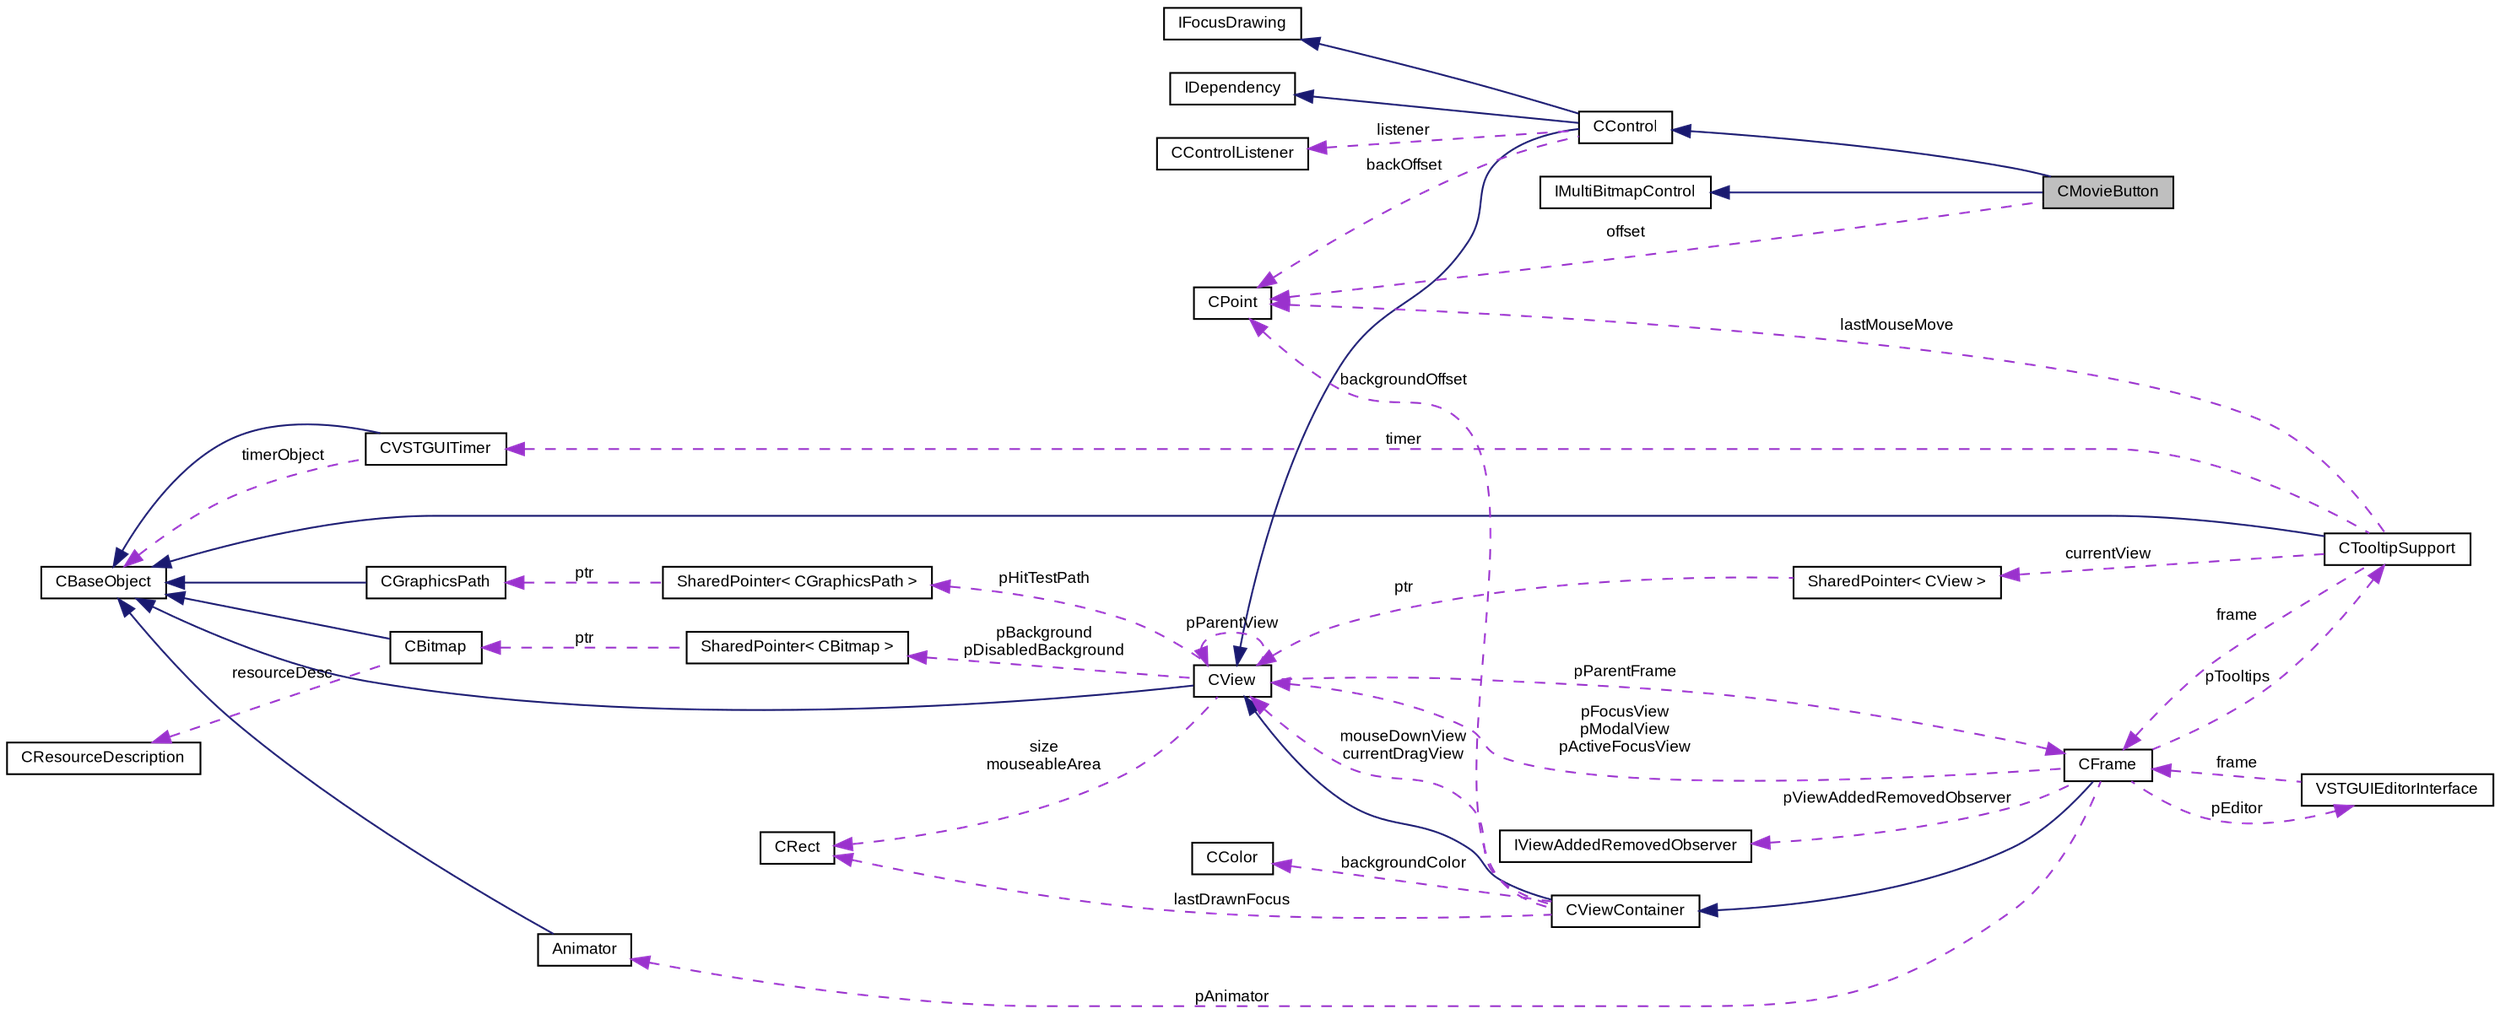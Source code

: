 digraph G
{
  bgcolor="transparent";
  edge [fontname="Arial",fontsize="9",labelfontname="Arial",labelfontsize="9"];
  node [fontname="Arial",fontsize="9",shape=record];
  rankdir=LR;
  Node1 [label="CMovieButton",height=0.2,width=0.4,color="black", fillcolor="grey75", style="filled" fontcolor="black"];
  Node2 -> Node1 [dir=back,color="midnightblue",fontsize="9",style="solid",fontname="Arial"];
  Node2 [label="CControl",height=0.2,width=0.4,color="black",URL="$class_v_s_t_g_u_i_1_1_c_control.html",tooltip="base class of all VSTGUI controls"];
  Node3 -> Node2 [dir=back,color="midnightblue",fontsize="9",style="solid",fontname="Arial"];
  Node3 [label="CView",height=0.2,width=0.4,color="black",URL="$class_v_s_t_g_u_i_1_1_c_view.html",tooltip="Base Class of all view objects."];
  Node4 -> Node3 [dir=back,color="midnightblue",fontsize="9",style="solid",fontname="Arial"];
  Node4 [label="CBaseObject",height=0.2,width=0.4,color="black",URL="$class_v_s_t_g_u_i_1_1_c_base_object.html",tooltip="Base Object with reference counter."];
  Node5 -> Node3 [dir=back,color="darkorchid3",fontsize="9",style="dashed",label="pBackground\npDisabledBackground",fontname="Arial"];
  Node5 [label="SharedPointer\< CBitmap \>",height=0.2,width=0.4,color="black",URL="$class_v_s_t_g_u_i_1_1_shared_pointer.html"];
  Node6 -> Node5 [dir=back,color="darkorchid3",fontsize="9",style="dashed",label="ptr",fontname="Arial"];
  Node6 [label="CBitmap",height=0.2,width=0.4,color="black",URL="$class_v_s_t_g_u_i_1_1_c_bitmap.html",tooltip="Encapsulates various platform depended kinds of bitmaps."];
  Node4 -> Node6 [dir=back,color="midnightblue",fontsize="9",style="solid",fontname="Arial"];
  Node7 -> Node6 [dir=back,color="darkorchid3",fontsize="9",style="dashed",label="resourceDesc",fontname="Arial"];
  Node7 [label="CResourceDescription",height=0.2,width=0.4,color="black",URL="$class_v_s_t_g_u_i_1_1_c_resource_description.html",tooltip="Describes a resource by name or by ID."];
  Node8 -> Node3 [dir=back,color="darkorchid3",fontsize="9",style="dashed",label="pParentFrame",fontname="Arial"];
  Node8 [label="CFrame",height=0.2,width=0.4,color="black",URL="$class_v_s_t_g_u_i_1_1_c_frame.html",tooltip="The CFrame is the parent container of all views."];
  Node9 -> Node8 [dir=back,color="midnightblue",fontsize="9",style="solid",fontname="Arial"];
  Node9 [label="CViewContainer",height=0.2,width=0.4,color="black",URL="$class_v_s_t_g_u_i_1_1_c_view_container.html",tooltip="Container Class of CView objects."];
  Node3 -> Node9 [dir=back,color="midnightblue",fontsize="9",style="solid",fontname="Arial"];
  Node3 -> Node9 [dir=back,color="darkorchid3",fontsize="9",style="dashed",label="mouseDownView\ncurrentDragView",fontname="Arial"];
  Node10 -> Node9 [dir=back,color="darkorchid3",fontsize="9",style="dashed",label="backgroundOffset",fontname="Arial"];
  Node10 [label="CPoint",height=0.2,width=0.4,color="black",URL="$struct_v_s_t_g_u_i_1_1_c_point.html",tooltip="Point structure."];
  Node11 -> Node9 [dir=back,color="darkorchid3",fontsize="9",style="dashed",label="backgroundColor",fontname="Arial"];
  Node11 [label="CColor",height=0.2,width=0.4,color="black",URL="$struct_v_s_t_g_u_i_1_1_c_color.html",tooltip="RGBA Color structure."];
  Node12 -> Node9 [dir=back,color="darkorchid3",fontsize="9",style="dashed",label="lastDrawnFocus",fontname="Arial"];
  Node12 [label="CRect",height=0.2,width=0.4,color="black",URL="$struct_v_s_t_g_u_i_1_1_c_rect.html",tooltip="Rect structure."];
  Node13 -> Node8 [dir=back,color="darkorchid3",fontsize="9",style="dashed",label="pViewAddedRemovedObserver",fontname="Arial"];
  Node13 [label="IViewAddedRemovedObserver",height=0.2,width=0.4,color="black",URL="$class_v_s_t_g_u_i_1_1_i_view_added_removed_observer.html",tooltip="view added removed observer interface for CFrame"];
  Node3 -> Node8 [dir=back,color="darkorchid3",fontsize="9",style="dashed",label="pFocusView\npModalView\npActiveFocusView",fontname="Arial"];
  Node14 -> Node8 [dir=back,color="darkorchid3",fontsize="9",style="dashed",label="pAnimator",fontname="Arial"];
  Node14 [label="Animator",height=0.2,width=0.4,color="black",URL="$class_v_s_t_g_u_i_1_1_animation_1_1_animator.html",tooltip="Animation runner."];
  Node4 -> Node14 [dir=back,color="midnightblue",fontsize="9",style="solid",fontname="Arial"];
  Node15 -> Node8 [dir=back,color="darkorchid3",fontsize="9",style="dashed",label="pTooltips",fontname="Arial"];
  Node15 [label="CTooltipSupport",height=0.2,width=0.4,color="black",URL="$class_v_s_t_g_u_i_1_1_c_tooltip_support.html",tooltip="Generic Tooltip Support class."];
  Node4 -> Node15 [dir=back,color="midnightblue",fontsize="9",style="solid",fontname="Arial"];
  Node8 -> Node15 [dir=back,color="darkorchid3",fontsize="9",style="dashed",label="frame",fontname="Arial"];
  Node16 -> Node15 [dir=back,color="darkorchid3",fontsize="9",style="dashed",label="currentView",fontname="Arial"];
  Node16 [label="SharedPointer\< CView \>",height=0.2,width=0.4,color="black",URL="$class_v_s_t_g_u_i_1_1_shared_pointer.html"];
  Node3 -> Node16 [dir=back,color="darkorchid3",fontsize="9",style="dashed",label="ptr",fontname="Arial"];
  Node10 -> Node15 [dir=back,color="darkorchid3",fontsize="9",style="dashed",label="lastMouseMove",fontname="Arial"];
  Node17 -> Node15 [dir=back,color="darkorchid3",fontsize="9",style="dashed",label="timer",fontname="Arial"];
  Node17 [label="CVSTGUITimer",height=0.2,width=0.4,color="black",URL="$class_v_s_t_g_u_i_1_1_c_v_s_t_g_u_i_timer.html",tooltip="A timer class, which posts timer messages to CBaseObjects."];
  Node4 -> Node17 [dir=back,color="midnightblue",fontsize="9",style="solid",fontname="Arial"];
  Node4 -> Node17 [dir=back,color="darkorchid3",fontsize="9",style="dashed",label="timerObject",fontname="Arial"];
  Node18 -> Node8 [dir=back,color="darkorchid3",fontsize="9",style="dashed",label="pEditor",fontname="Arial"];
  Node18 [label="VSTGUIEditorInterface",height=0.2,width=0.4,color="black",URL="$class_v_s_t_g_u_i_1_1_v_s_t_g_u_i_editor_interface.html"];
  Node8 -> Node18 [dir=back,color="darkorchid3",fontsize="9",style="dashed",label="frame",fontname="Arial"];
  Node3 -> Node3 [dir=back,color="darkorchid3",fontsize="9",style="dashed",label="pParentView",fontname="Arial"];
  Node19 -> Node3 [dir=back,color="darkorchid3",fontsize="9",style="dashed",label="pHitTestPath",fontname="Arial"];
  Node19 [label="SharedPointer\< CGraphicsPath \>",height=0.2,width=0.4,color="black",URL="$class_v_s_t_g_u_i_1_1_shared_pointer.html"];
  Node20 -> Node19 [dir=back,color="darkorchid3",fontsize="9",style="dashed",label="ptr",fontname="Arial"];
  Node20 [label="CGraphicsPath",height=0.2,width=0.4,color="black",URL="$class_v_s_t_g_u_i_1_1_c_graphics_path.html",tooltip="Graphics Path Object."];
  Node4 -> Node20 [dir=back,color="midnightblue",fontsize="9",style="solid",fontname="Arial"];
  Node12 -> Node3 [dir=back,color="darkorchid3",fontsize="9",style="dashed",label="size\nmouseableArea",fontname="Arial"];
  Node21 -> Node2 [dir=back,color="midnightblue",fontsize="9",style="solid",fontname="Arial"];
  Node21 [label="IFocusDrawing",height=0.2,width=0.4,color="black",URL="$class_v_s_t_g_u_i_1_1_i_focus_drawing.html",tooltip="Custom focus drawing interface."];
  Node22 -> Node2 [dir=back,color="midnightblue",fontsize="9",style="solid",fontname="Arial"];
  Node22 [label="IDependency",height=0.2,width=0.4,color="black",URL="$class_v_s_t_g_u_i_1_1_i_dependency.html",tooltip="simple dependency between objects."];
  Node23 -> Node2 [dir=back,color="darkorchid3",fontsize="9",style="dashed",label="listener",fontname="Arial"];
  Node23 [label="CControlListener",height=0.2,width=0.4,color="black",URL="$class_c_control_listener.html"];
  Node10 -> Node2 [dir=back,color="darkorchid3",fontsize="9",style="dashed",label="backOffset",fontname="Arial"];
  Node24 -> Node1 [dir=back,color="midnightblue",fontsize="9",style="solid",fontname="Arial"];
  Node24 [label="IMultiBitmapControl",height=0.2,width=0.4,color="black",URL="$class_v_s_t_g_u_i_1_1_i_multi_bitmap_control.html",tooltip="interface for controls with sub images"];
  Node10 -> Node1 [dir=back,color="darkorchid3",fontsize="9",style="dashed",label="offset",fontname="Arial"];
}
